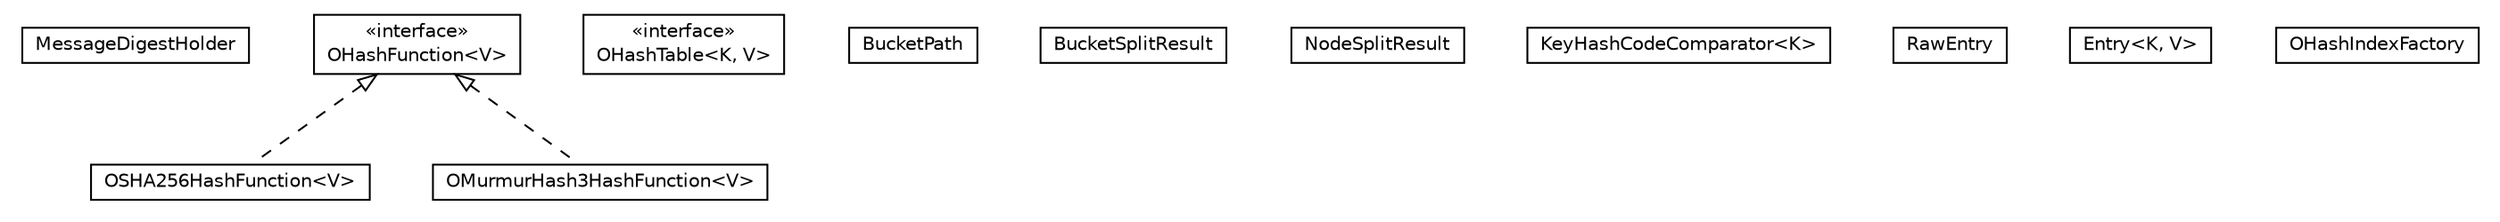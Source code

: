 #!/usr/local/bin/dot
#
# Class diagram 
# Generated by UMLGraph version R5_6-24-gf6e263 (http://www.umlgraph.org/)
#

digraph G {
	edge [fontname="Helvetica",fontsize=10,labelfontname="Helvetica",labelfontsize=10];
	node [fontname="Helvetica",fontsize=10,shape=plaintext];
	nodesep=0.25;
	ranksep=0.5;
	// com.orientechnologies.orient.core.storage.index.hashindex.local.MessageDigestHolder
	c387922 [label=<<table title="com.orientechnologies.orient.core.storage.index.hashindex.local.MessageDigestHolder" border="0" cellborder="1" cellspacing="0" cellpadding="2" port="p" href="./MessageDigestHolder.html">
		<tr><td><table border="0" cellspacing="0" cellpadding="1">
<tr><td align="center" balign="center"> MessageDigestHolder </td></tr>
		</table></td></tr>
		</table>>, URL="./MessageDigestHolder.html", fontname="Helvetica", fontcolor="black", fontsize=10.0];
	// com.orientechnologies.orient.core.storage.index.hashindex.local.OSHA256HashFunction<V>
	c387923 [label=<<table title="com.orientechnologies.orient.core.storage.index.hashindex.local.OSHA256HashFunction" border="0" cellborder="1" cellspacing="0" cellpadding="2" port="p" href="./OSHA256HashFunction.html">
		<tr><td><table border="0" cellspacing="0" cellpadding="1">
<tr><td align="center" balign="center"> OSHA256HashFunction&lt;V&gt; </td></tr>
		</table></td></tr>
		</table>>, URL="./OSHA256HashFunction.html", fontname="Helvetica", fontcolor="black", fontsize=10.0];
	// com.orientechnologies.orient.core.storage.index.hashindex.local.OHashTable<K, V>
	c387924 [label=<<table title="com.orientechnologies.orient.core.storage.index.hashindex.local.OHashTable" border="0" cellborder="1" cellspacing="0" cellpadding="2" port="p" href="./OHashTable.html">
		<tr><td><table border="0" cellspacing="0" cellpadding="1">
<tr><td align="center" balign="center"> &#171;interface&#187; </td></tr>
<tr><td align="center" balign="center"> OHashTable&lt;K, V&gt; </td></tr>
		</table></td></tr>
		</table>>, URL="./OHashTable.html", fontname="Helvetica", fontcolor="black", fontsize=10.0];
	// com.orientechnologies.orient.core.storage.index.hashindex.local.OHashTable.BucketPath
	c387925 [label=<<table title="com.orientechnologies.orient.core.storage.index.hashindex.local.OHashTable.BucketPath" border="0" cellborder="1" cellspacing="0" cellpadding="2" port="p" href="./OHashTable.BucketPath.html">
		<tr><td><table border="0" cellspacing="0" cellpadding="1">
<tr><td align="center" balign="center"> BucketPath </td></tr>
		</table></td></tr>
		</table>>, URL="./OHashTable.BucketPath.html", fontname="Helvetica", fontcolor="black", fontsize=10.0];
	// com.orientechnologies.orient.core.storage.index.hashindex.local.OHashTable.BucketSplitResult
	c387926 [label=<<table title="com.orientechnologies.orient.core.storage.index.hashindex.local.OHashTable.BucketSplitResult" border="0" cellborder="1" cellspacing="0" cellpadding="2" port="p" href="./OHashTable.BucketSplitResult.html">
		<tr><td><table border="0" cellspacing="0" cellpadding="1">
<tr><td align="center" balign="center"> BucketSplitResult </td></tr>
		</table></td></tr>
		</table>>, URL="./OHashTable.BucketSplitResult.html", fontname="Helvetica", fontcolor="black", fontsize=10.0];
	// com.orientechnologies.orient.core.storage.index.hashindex.local.OHashTable.NodeSplitResult
	c387927 [label=<<table title="com.orientechnologies.orient.core.storage.index.hashindex.local.OHashTable.NodeSplitResult" border="0" cellborder="1" cellspacing="0" cellpadding="2" port="p" href="./OHashTable.NodeSplitResult.html">
		<tr><td><table border="0" cellspacing="0" cellpadding="1">
<tr><td align="center" balign="center"> NodeSplitResult </td></tr>
		</table></td></tr>
		</table>>, URL="./OHashTable.NodeSplitResult.html", fontname="Helvetica", fontcolor="black", fontsize=10.0];
	// com.orientechnologies.orient.core.storage.index.hashindex.local.OHashTable.KeyHashCodeComparator<K>
	c387928 [label=<<table title="com.orientechnologies.orient.core.storage.index.hashindex.local.OHashTable.KeyHashCodeComparator" border="0" cellborder="1" cellspacing="0" cellpadding="2" port="p" href="./OHashTable.KeyHashCodeComparator.html">
		<tr><td><table border="0" cellspacing="0" cellpadding="1">
<tr><td align="center" balign="center"> KeyHashCodeComparator&lt;K&gt; </td></tr>
		</table></td></tr>
		</table>>, URL="./OHashTable.KeyHashCodeComparator.html", fontname="Helvetica", fontcolor="black", fontsize=10.0];
	// com.orientechnologies.orient.core.storage.index.hashindex.local.OHashTable.RawEntry
	c387929 [label=<<table title="com.orientechnologies.orient.core.storage.index.hashindex.local.OHashTable.RawEntry" border="0" cellborder="1" cellspacing="0" cellpadding="2" port="p" href="./OHashTable.RawEntry.html">
		<tr><td><table border="0" cellspacing="0" cellpadding="1">
<tr><td align="center" balign="center"> RawEntry </td></tr>
		</table></td></tr>
		</table>>, URL="./OHashTable.RawEntry.html", fontname="Helvetica", fontcolor="black", fontsize=10.0];
	// com.orientechnologies.orient.core.storage.index.hashindex.local.OHashTable.Entry<K, V>
	c387930 [label=<<table title="com.orientechnologies.orient.core.storage.index.hashindex.local.OHashTable.Entry" border="0" cellborder="1" cellspacing="0" cellpadding="2" port="p" href="./OHashTable.Entry.html">
		<tr><td><table border="0" cellspacing="0" cellpadding="1">
<tr><td align="center" balign="center"> Entry&lt;K, V&gt; </td></tr>
		</table></td></tr>
		</table>>, URL="./OHashTable.Entry.html", fontname="Helvetica", fontcolor="black", fontsize=10.0];
	// com.orientechnologies.orient.core.storage.index.hashindex.local.OHashFunction<V>
	c387931 [label=<<table title="com.orientechnologies.orient.core.storage.index.hashindex.local.OHashFunction" border="0" cellborder="1" cellspacing="0" cellpadding="2" port="p" href="./OHashFunction.html">
		<tr><td><table border="0" cellspacing="0" cellpadding="1">
<tr><td align="center" balign="center"> &#171;interface&#187; </td></tr>
<tr><td align="center" balign="center"> OHashFunction&lt;V&gt; </td></tr>
		</table></td></tr>
		</table>>, URL="./OHashFunction.html", fontname="Helvetica", fontcolor="black", fontsize=10.0];
	// com.orientechnologies.orient.core.storage.index.hashindex.local.OMurmurHash3HashFunction<V>
	c387932 [label=<<table title="com.orientechnologies.orient.core.storage.index.hashindex.local.OMurmurHash3HashFunction" border="0" cellborder="1" cellspacing="0" cellpadding="2" port="p" href="./OMurmurHash3HashFunction.html">
		<tr><td><table border="0" cellspacing="0" cellpadding="1">
<tr><td align="center" balign="center"> OMurmurHash3HashFunction&lt;V&gt; </td></tr>
		</table></td></tr>
		</table>>, URL="./OMurmurHash3HashFunction.html", fontname="Helvetica", fontcolor="black", fontsize=10.0];
	// com.orientechnologies.orient.core.storage.index.hashindex.local.OHashIndexFactory
	c387933 [label=<<table title="com.orientechnologies.orient.core.storage.index.hashindex.local.OHashIndexFactory" border="0" cellborder="1" cellspacing="0" cellpadding="2" port="p" href="./OHashIndexFactory.html">
		<tr><td><table border="0" cellspacing="0" cellpadding="1">
<tr><td align="center" balign="center"> OHashIndexFactory </td></tr>
		</table></td></tr>
		</table>>, URL="./OHashIndexFactory.html", fontname="Helvetica", fontcolor="black", fontsize=10.0];
	//com.orientechnologies.orient.core.storage.index.hashindex.local.OSHA256HashFunction<V> implements com.orientechnologies.orient.core.storage.index.hashindex.local.OHashFunction<V>
	c387931:p -> c387923:p [dir=back,arrowtail=empty,style=dashed];
	//com.orientechnologies.orient.core.storage.index.hashindex.local.OMurmurHash3HashFunction<V> implements com.orientechnologies.orient.core.storage.index.hashindex.local.OHashFunction<V>
	c387931:p -> c387932:p [dir=back,arrowtail=empty,style=dashed];
}

